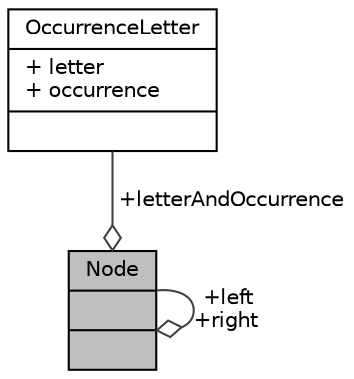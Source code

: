 digraph "Node"
{
 // LATEX_PDF_SIZE
  edge [fontname="Helvetica",fontsize="10",labelfontname="Helvetica",labelfontsize="10"];
  node [fontname="Helvetica",fontsize="10",shape=record];
  Node1 [label="{Node\n||}",height=0.2,width=0.4,color="black", fillcolor="grey75", style="filled", fontcolor="black",tooltip=" "];
  Node1 -> Node1 [color="grey25",fontsize="10",style="solid",label=" +left\n+right" ,arrowhead="odiamond",fontname="Helvetica"];
  Node2 -> Node1 [color="grey25",fontsize="10",style="solid",label=" +letterAndOccurrence" ,arrowhead="odiamond",fontname="Helvetica"];
  Node2 [label="{OccurrenceLetter\n|+ letter\l+ occurrence\l|}",height=0.2,width=0.4,color="black", fillcolor="white", style="filled",URL="$struct_occurrence_letter.html",tooltip=" "];
}
